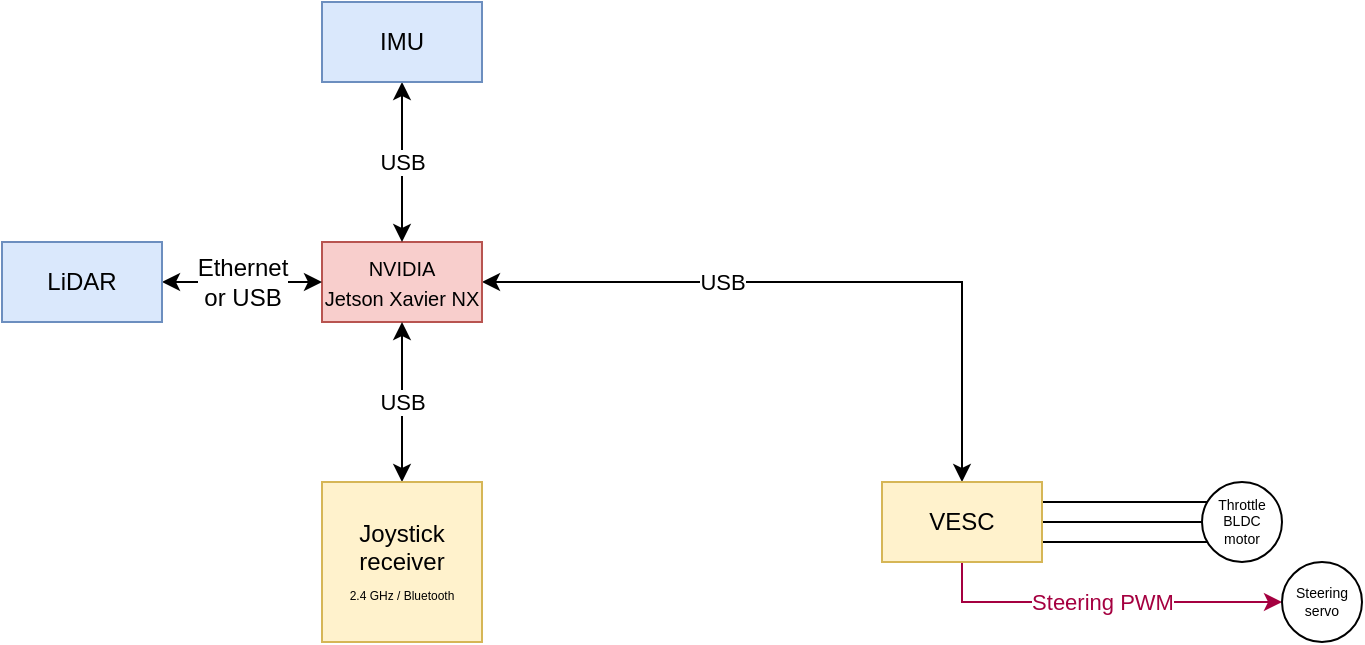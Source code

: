 <mxfile version="20.2.3" type="device"><diagram id="7mNDBTze-Vd-nDzBgRmW" name="Page-1"><mxGraphModel dx="788" dy="426" grid="1" gridSize="10" guides="1" tooltips="1" connect="1" arrows="1" fold="1" page="1" pageScale="1" pageWidth="1169" pageHeight="827" math="0" shadow="0"><root><mxCell id="0"/><mxCell id="1" parent="0"/><mxCell id="qtbKLWLeOGrmmnyxkX5D-8" style="edgeStyle=orthogonalEdgeStyle;rounded=0;orthogonalLoop=1;jettySize=auto;html=1;entryX=0.5;entryY=0;entryDx=0;entryDy=0;startArrow=classic;startFill=1;" parent="1" source="qtbKLWLeOGrmmnyxkX5D-1" target="qtbKLWLeOGrmmnyxkX5D-4" edge="1"><mxGeometry relative="1" as="geometry"/></mxCell><mxCell id="qtbKLWLeOGrmmnyxkX5D-9" value="USB" style="edgeLabel;html=1;align=center;verticalAlign=middle;resizable=0;points=[];" parent="qtbKLWLeOGrmmnyxkX5D-8" vertex="1" connectable="0"><mxGeometry x="0.076" relative="1" as="geometry"><mxPoint x="-63" as="offset"/></mxGeometry></mxCell><mxCell id="qtbKLWLeOGrmmnyxkX5D-1" value="&lt;font style=&quot;font-size: 10px;&quot;&gt;NVIDIA&lt;br&gt;Jetson Xavier NX&lt;/font&gt;" style="rounded=0;whiteSpace=wrap;html=1;fillColor=#f8cecc;strokeColor=#b85450;verticalAlign=middle;" parent="1" vertex="1"><mxGeometry x="360" y="280" width="80" height="40" as="geometry"/></mxCell><mxCell id="qtbKLWLeOGrmmnyxkX5D-3" value="USB" style="edgeStyle=orthogonalEdgeStyle;rounded=0;orthogonalLoop=1;jettySize=auto;html=1;entryX=0.5;entryY=1;entryDx=0;entryDy=0;startArrow=classic;startFill=1;" parent="1" source="qtbKLWLeOGrmmnyxkX5D-2" target="qtbKLWLeOGrmmnyxkX5D-1" edge="1"><mxGeometry relative="1" as="geometry"/></mxCell><mxCell id="qtbKLWLeOGrmmnyxkX5D-6" style="edgeStyle=orthogonalEdgeStyle;rounded=0;orthogonalLoop=1;jettySize=auto;html=1;startArrow=none;startFill=0;fillColor=#d80073;strokeColor=#A50040;exitX=0.5;exitY=1;exitDx=0;exitDy=0;entryX=0;entryY=0.5;entryDx=0;entryDy=0;" parent="1" source="qtbKLWLeOGrmmnyxkX5D-4" target="qtbKLWLeOGrmmnyxkX5D-42" edge="1"><mxGeometry relative="1" as="geometry"><mxPoint x="540" y="470" as="sourcePoint"/><mxPoint x="620" y="520" as="targetPoint"/></mxGeometry></mxCell><mxCell id="qtbKLWLeOGrmmnyxkX5D-7" value="&lt;font color=&quot;#a50040&quot;&gt;Steering PWM&lt;/font&gt;" style="edgeLabel;html=1;align=center;verticalAlign=middle;resizable=0;points=[];labelBackgroundColor=default;" parent="qtbKLWLeOGrmmnyxkX5D-6" vertex="1" connectable="0"><mxGeometry x="-0.008" relative="1" as="geometry"><mxPoint as="offset"/></mxGeometry></mxCell><mxCell id="qtbKLWLeOGrmmnyxkX5D-2" value="Joystick receiver&lt;br&gt;&lt;font style=&quot;font-size: 6px;&quot;&gt;2.4 GHz / Bluetooth&lt;/font&gt;" style="rounded=0;whiteSpace=wrap;html=1;fillColor=#fff2cc;strokeColor=#d6b656;" parent="1" vertex="1"><mxGeometry x="360" y="400" width="80" height="80" as="geometry"/></mxCell><mxCell id="qtbKLWLeOGrmmnyxkX5D-55" style="edgeStyle=orthogonalEdgeStyle;rounded=0;orthogonalLoop=1;jettySize=auto;html=1;exitX=1;exitY=0.25;exitDx=0;exitDy=0;fontSize=8;fontColor=#000000;startArrow=none;startFill=0;endArrow=none;endFill=0;entryX=0.5;entryY=0.25;entryDx=0;entryDy=0;entryPerimeter=0;" parent="1" source="qtbKLWLeOGrmmnyxkX5D-4" target="qtbKLWLeOGrmmnyxkX5D-41" edge="1"><mxGeometry relative="1" as="geometry"><mxPoint x="830" y="410" as="targetPoint"/></mxGeometry></mxCell><mxCell id="qtbKLWLeOGrmmnyxkX5D-56" style="edgeStyle=orthogonalEdgeStyle;rounded=0;orthogonalLoop=1;jettySize=auto;html=1;exitX=1;exitY=0.5;exitDx=0;exitDy=0;entryX=0.5;entryY=0.501;entryDx=0;entryDy=0;entryPerimeter=0;fontSize=8;fontColor=#000000;startArrow=none;startFill=0;endArrow=none;endFill=0;" parent="1" source="qtbKLWLeOGrmmnyxkX5D-4" target="qtbKLWLeOGrmmnyxkX5D-41" edge="1"><mxGeometry relative="1" as="geometry"/></mxCell><mxCell id="qtbKLWLeOGrmmnyxkX5D-57" style="edgeStyle=orthogonalEdgeStyle;rounded=0;orthogonalLoop=1;jettySize=auto;html=1;exitX=1;exitY=0.75;exitDx=0;exitDy=0;entryX=0.5;entryY=0.749;entryDx=0;entryDy=0;entryPerimeter=0;fontSize=8;fontColor=#000000;startArrow=none;startFill=0;endArrow=none;endFill=0;" parent="1" source="qtbKLWLeOGrmmnyxkX5D-4" target="qtbKLWLeOGrmmnyxkX5D-41" edge="1"><mxGeometry relative="1" as="geometry"/></mxCell><mxCell id="qtbKLWLeOGrmmnyxkX5D-4" value="VESC" style="rounded=0;whiteSpace=wrap;html=1;fillColor=#fff2cc;strokeColor=#d6b656;" parent="1" vertex="1"><mxGeometry x="640" y="400" width="80" height="40" as="geometry"/></mxCell><mxCell id="qtbKLWLeOGrmmnyxkX5D-15" style="edgeStyle=orthogonalEdgeStyle;rounded=0;orthogonalLoop=1;jettySize=auto;html=1;entryX=0.5;entryY=0;entryDx=0;entryDy=0;startArrow=classic;startFill=1;" parent="1" source="qtbKLWLeOGrmmnyxkX5D-10" target="qtbKLWLeOGrmmnyxkX5D-1" edge="1"><mxGeometry relative="1" as="geometry"/></mxCell><mxCell id="qtbKLWLeOGrmmnyxkX5D-17" value="USB" style="edgeLabel;html=1;align=center;verticalAlign=middle;resizable=0;points=[];" parent="qtbKLWLeOGrmmnyxkX5D-15" vertex="1" connectable="0"><mxGeometry x="-0.224" y="-1" relative="1" as="geometry"><mxPoint x="1" y="9" as="offset"/></mxGeometry></mxCell><mxCell id="qtbKLWLeOGrmmnyxkX5D-10" value="IMU" style="rounded=0;whiteSpace=wrap;html=1;fillColor=#dae8fc;strokeColor=#6c8ebf;" parent="1" vertex="1"><mxGeometry x="360" y="160" width="80" height="40" as="geometry"/></mxCell><mxCell id="qtbKLWLeOGrmmnyxkX5D-58" value="&lt;font style=&quot;font-size: 12px;&quot;&gt;Ethernet&lt;br&gt;or USB&lt;br&gt;&lt;/font&gt;" style="edgeStyle=orthogonalEdgeStyle;rounded=0;orthogonalLoop=1;jettySize=auto;html=1;entryX=0;entryY=0.5;entryDx=0;entryDy=0;fontSize=8;fontColor=#000000;startArrow=classic;startFill=1;endArrow=classic;endFill=1;" parent="1" source="qtbKLWLeOGrmmnyxkX5D-11" target="qtbKLWLeOGrmmnyxkX5D-1" edge="1"><mxGeometry relative="1" as="geometry"><mxPoint as="offset"/></mxGeometry></mxCell><mxCell id="qtbKLWLeOGrmmnyxkX5D-11" value="LiDAR" style="rounded=0;whiteSpace=wrap;html=1;fillColor=#dae8fc;strokeColor=#6c8ebf;" parent="1" vertex="1"><mxGeometry x="200" y="280" width="80" height="40" as="geometry"/></mxCell><mxCell id="qtbKLWLeOGrmmnyxkX5D-41" value="&lt;font color=&quot;#000000&quot; style=&quot;font-size: 7px;&quot;&gt;Throttle&lt;br&gt;BLDC&lt;br&gt;motor&lt;/font&gt;" style="ellipse;whiteSpace=wrap;html=1;aspect=fixed;fontSize=6;fontColor=#006EAF;fillColor=#FFFFFF;" parent="1" vertex="1"><mxGeometry x="800" y="400" width="40" height="40" as="geometry"/></mxCell><mxCell id="qtbKLWLeOGrmmnyxkX5D-42" value="&lt;font color=&quot;#000000&quot; style=&quot;font-size: 7px;&quot;&gt;&lt;font style=&quot;font-size: 7px;&quot;&gt;Steering&lt;br&gt;&lt;/font&gt;servo&lt;/font&gt;" style="ellipse;whiteSpace=wrap;html=1;aspect=fixed;fontSize=6;fontColor=#006EAF;fillColor=default;" parent="1" vertex="1"><mxGeometry x="840" y="440" width="40" height="40" as="geometry"/></mxCell></root></mxGraphModel></diagram></mxfile>